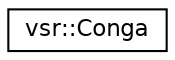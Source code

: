 digraph G
{
  edge [fontname="Helvetica",fontsize="11",labelfontname="Helvetica",labelfontsize="11"];
  node [fontname="Helvetica",fontsize="11",shape=record];
  rankdir="LR";
  Node1 [label="vsr::Conga",height=0.2,width=0.4,color="black", fillcolor="white", style="filled",URL="$classvsr_1_1_conga.html"];
}
